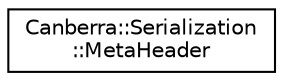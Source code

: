 digraph "Graphical Class Hierarchy"
{
  edge [fontname="Helvetica",fontsize="10",labelfontname="Helvetica",labelfontsize="10"];
  node [fontname="Helvetica",fontsize="10",shape=record];
  rankdir="LR";
  Node0 [label="Canberra::Serialization\l::MetaHeader",height=0.2,width=0.4,color="black", fillcolor="white", style="filled",URL="$db/d1d/struct_canberra_1_1_serialization_1_1_meta_header.html"];
}

